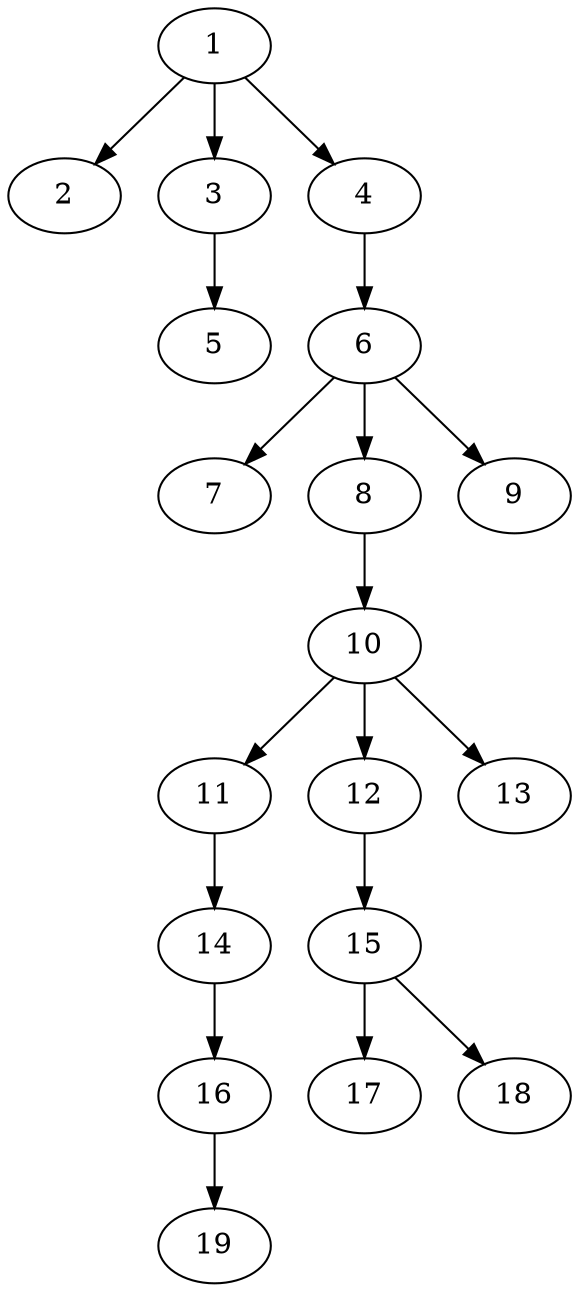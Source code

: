 // DAG (tier=1-easy, mode=compute, n=19, ccr=0.282, fat=0.424, density=0.282, regular=0.629, jump=0.082, mindata=262144, maxdata=2097152)
// DAG automatically generated by daggen at Sun Aug 24 16:33:32 2025
// /home/ermia/Project/Environments/daggen/bin/daggen --dot --ccr 0.282 --fat 0.424 --regular 0.629 --density 0.282 --jump 0.082 --mindata 262144 --maxdata 2097152 -n 19 
digraph G {
  1 [size="50455216358415", alpha="0.05", expect_size="25227608179207"]
  1 -> 2 [size ="964027219968"]
  1 -> 3 [size ="964027219968"]
  1 -> 4 [size ="964027219968"]
  2 [size="433409611399985", alpha="0.15", expect_size="216704805699992"]
  3 [size="51661406583318888", alpha="0.03", expect_size="25830703291659444"]
  3 -> 5 [size ="25164347604992"]
  4 [size="1680337536804716544", alpha="0.08", expect_size="840168768402358272"]
  4 -> 6 [size ="11307180883968"]
  5 [size="137075769595462", alpha="0.16", expect_size="68537884797731"]
  6 [size="3881554507958416", alpha="0.03", expect_size="1940777253979208"]
  6 -> 7 [size ="10673530601472"]
  6 -> 8 [size ="10673530601472"]
  6 -> 9 [size ="10673530601472"]
  7 [size="581263022882816000", alpha="0.17", expect_size="290631511441408000"]
  8 [size="253434243336634368", alpha="0.05", expect_size="126717121668317184"]
  8 -> 10 [size ="3203810721792"]
  9 [size="55952073087091384", alpha="0.11", expect_size="27976036543545692"]
  10 [size="72390753577336832", alpha="0.18", expect_size="36195376788668416"]
  10 -> 11 [size ="1389564526592"]
  10 -> 12 [size ="1389564526592"]
  10 -> 13 [size ="1389564526592"]
  11 [size="17249329191284732", alpha="0.18", expect_size="8624664595642366"]
  11 -> 14 [size ="7892841267200"]
  12 [size="654767970433630208", alpha="0.11", expect_size="327383985216815104"]
  12 -> 15 [size ="6032281567232"]
  13 [size="529948121719756", alpha="0.02", expect_size="264974060859878"]
  14 [size="8839509163381379", alpha="0.16", expect_size="4419754581690689"]
  14 -> 16 [size ="10749363617792"]
  15 [size="997695393433464", alpha="0.04", expect_size="498847696716732"]
  15 -> 17 [size ="33756060581888"]
  15 -> 18 [size ="33756060581888"]
  16 [size="1016797180494610432", alpha="0.04", expect_size="508398590247305216"]
  16 -> 19 [size ="8089336020992"]
  17 [size="37147598958388", alpha="0.02", expect_size="18573799479194"]
  18 [size="2452772084841971712", alpha="0.20", expect_size="1226386042420985856"]
  19 [size="6515899420247064576", alpha="0.04", expect_size="3257949710123532288"]
}